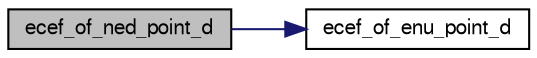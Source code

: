 digraph "ecef_of_ned_point_d"
{
  edge [fontname="FreeSans",fontsize="10",labelfontname="FreeSans",labelfontsize="10"];
  node [fontname="FreeSans",fontsize="10",shape=record];
  rankdir="LR";
  Node1 [label="ecef_of_ned_point_d",height=0.2,width=0.4,color="black", fillcolor="grey75", style="filled", fontcolor="black"];
  Node1 -> Node2 [color="midnightblue",fontsize="10",style="solid",fontname="FreeSans"];
  Node2 [label="ecef_of_enu_point_d",height=0.2,width=0.4,color="black", fillcolor="white", style="filled",URL="$group__math__geodetic__double.html#gaf16c7439ff8177e85de2fb720d0579aa"];
}
